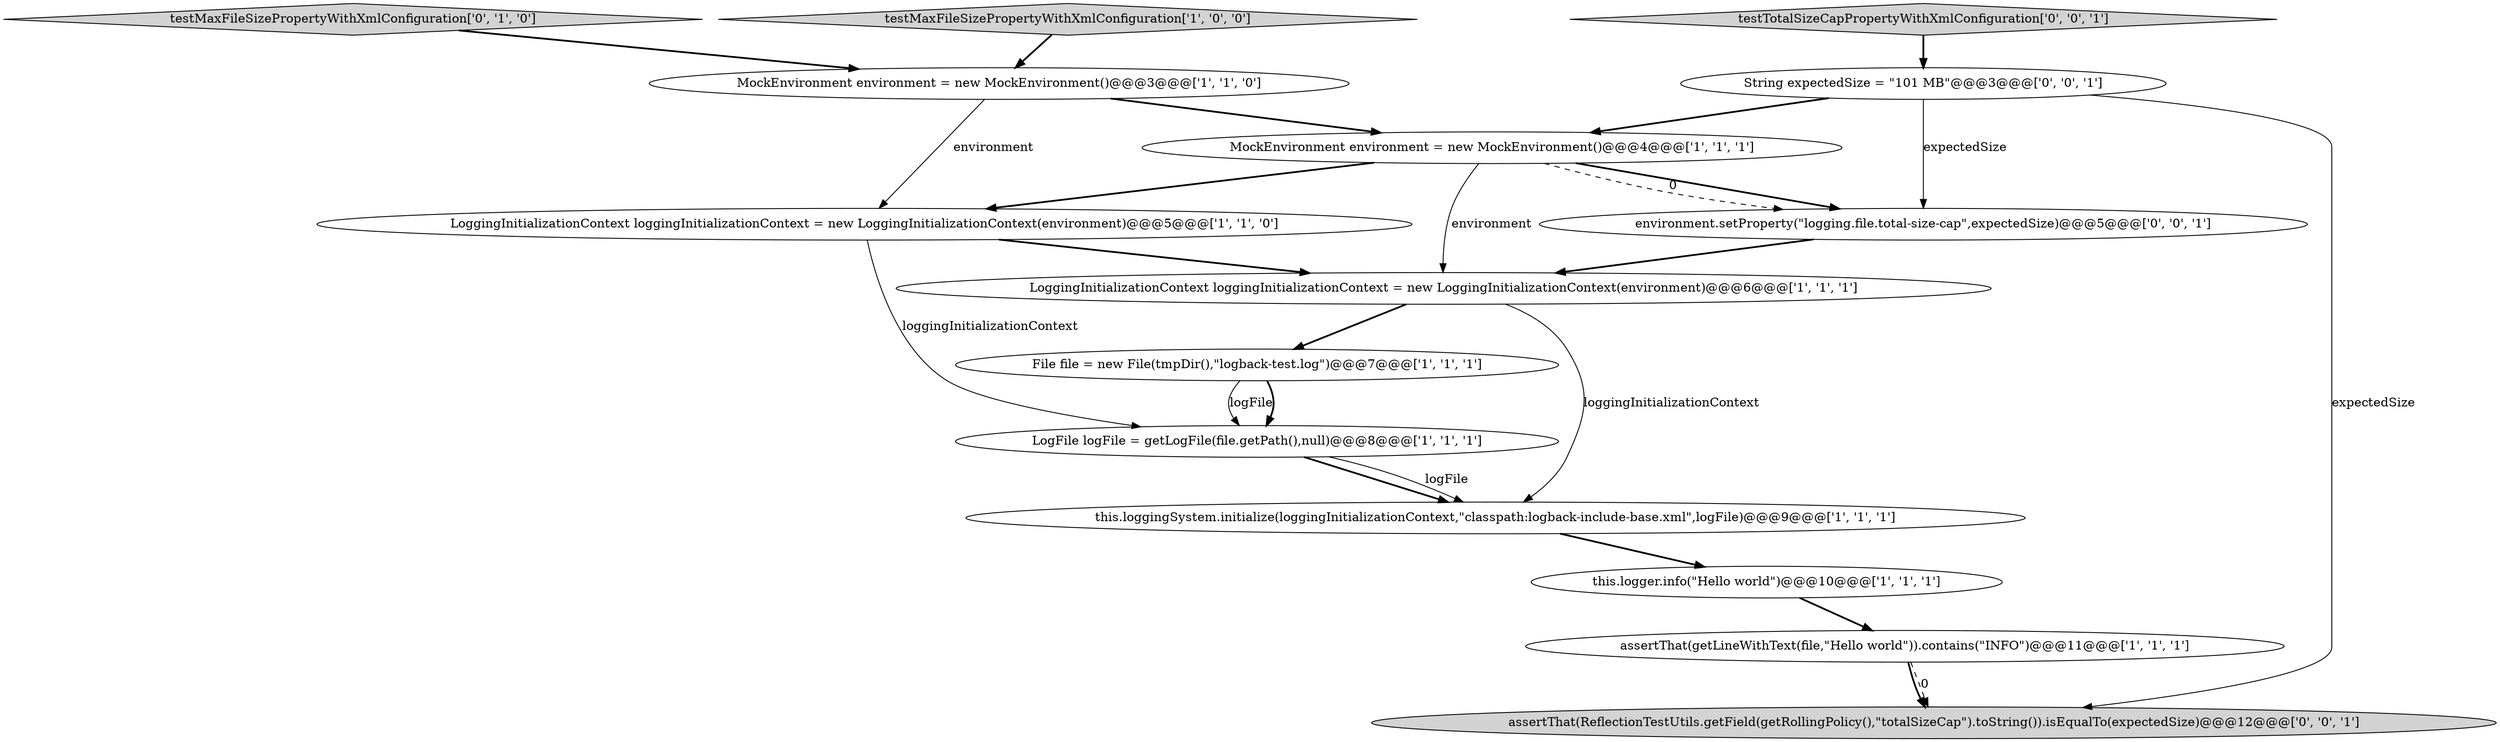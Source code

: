 digraph {
0 [style = filled, label = "LogFile logFile = getLogFile(file.getPath(),null)@@@8@@@['1', '1', '1']", fillcolor = white, shape = ellipse image = "AAA0AAABBB1BBB"];
9 [style = filled, label = "assertThat(getLineWithText(file,\"Hello world\")).contains(\"INFO\")@@@11@@@['1', '1', '1']", fillcolor = white, shape = ellipse image = "AAA0AAABBB1BBB"];
12 [style = filled, label = "environment.setProperty(\"logging.file.total-size-cap\",expectedSize)@@@5@@@['0', '0', '1']", fillcolor = white, shape = ellipse image = "AAA0AAABBB3BBB"];
14 [style = filled, label = "testTotalSizeCapPropertyWithXmlConfiguration['0', '0', '1']", fillcolor = lightgray, shape = diamond image = "AAA0AAABBB3BBB"];
4 [style = filled, label = "LoggingInitializationContext loggingInitializationContext = new LoggingInitializationContext(environment)@@@5@@@['1', '1', '0']", fillcolor = white, shape = ellipse image = "AAA0AAABBB1BBB"];
11 [style = filled, label = "assertThat(ReflectionTestUtils.getField(getRollingPolicy(),\"totalSizeCap\").toString()).isEqualTo(expectedSize)@@@12@@@['0', '0', '1']", fillcolor = lightgray, shape = ellipse image = "AAA0AAABBB3BBB"];
5 [style = filled, label = "LoggingInitializationContext loggingInitializationContext = new LoggingInitializationContext(environment)@@@6@@@['1', '1', '1']", fillcolor = white, shape = ellipse image = "AAA0AAABBB1BBB"];
10 [style = filled, label = "testMaxFileSizePropertyWithXmlConfiguration['0', '1', '0']", fillcolor = lightgray, shape = diamond image = "AAA0AAABBB2BBB"];
6 [style = filled, label = "MockEnvironment environment = new MockEnvironment()@@@3@@@['1', '1', '0']", fillcolor = white, shape = ellipse image = "AAA0AAABBB1BBB"];
13 [style = filled, label = "String expectedSize = \"101 MB\"@@@3@@@['0', '0', '1']", fillcolor = white, shape = ellipse image = "AAA0AAABBB3BBB"];
2 [style = filled, label = "File file = new File(tmpDir(),\"logback-test.log\")@@@7@@@['1', '1', '1']", fillcolor = white, shape = ellipse image = "AAA0AAABBB1BBB"];
7 [style = filled, label = "MockEnvironment environment = new MockEnvironment()@@@4@@@['1', '1', '1']", fillcolor = white, shape = ellipse image = "AAA0AAABBB1BBB"];
3 [style = filled, label = "this.loggingSystem.initialize(loggingInitializationContext,\"classpath:logback-include-base.xml\",logFile)@@@9@@@['1', '1', '1']", fillcolor = white, shape = ellipse image = "AAA0AAABBB1BBB"];
1 [style = filled, label = "this.logger.info(\"Hello world\")@@@10@@@['1', '1', '1']", fillcolor = white, shape = ellipse image = "AAA0AAABBB1BBB"];
8 [style = filled, label = "testMaxFileSizePropertyWithXmlConfiguration['1', '0', '0']", fillcolor = lightgray, shape = diamond image = "AAA0AAABBB1BBB"];
0->3 [style = bold, label=""];
7->5 [style = solid, label="environment"];
12->5 [style = bold, label=""];
9->11 [style = bold, label=""];
3->1 [style = bold, label=""];
7->12 [style = bold, label=""];
2->0 [style = solid, label="logFile"];
8->6 [style = bold, label=""];
5->3 [style = solid, label="loggingInitializationContext"];
7->4 [style = bold, label=""];
10->6 [style = bold, label=""];
0->3 [style = solid, label="logFile"];
13->11 [style = solid, label="expectedSize"];
1->9 [style = bold, label=""];
5->2 [style = bold, label=""];
2->0 [style = bold, label=""];
13->12 [style = solid, label="expectedSize"];
6->4 [style = solid, label="environment"];
13->7 [style = bold, label=""];
4->0 [style = solid, label="loggingInitializationContext"];
7->12 [style = dashed, label="0"];
9->11 [style = dashed, label="0"];
14->13 [style = bold, label=""];
6->7 [style = bold, label=""];
4->5 [style = bold, label=""];
}
